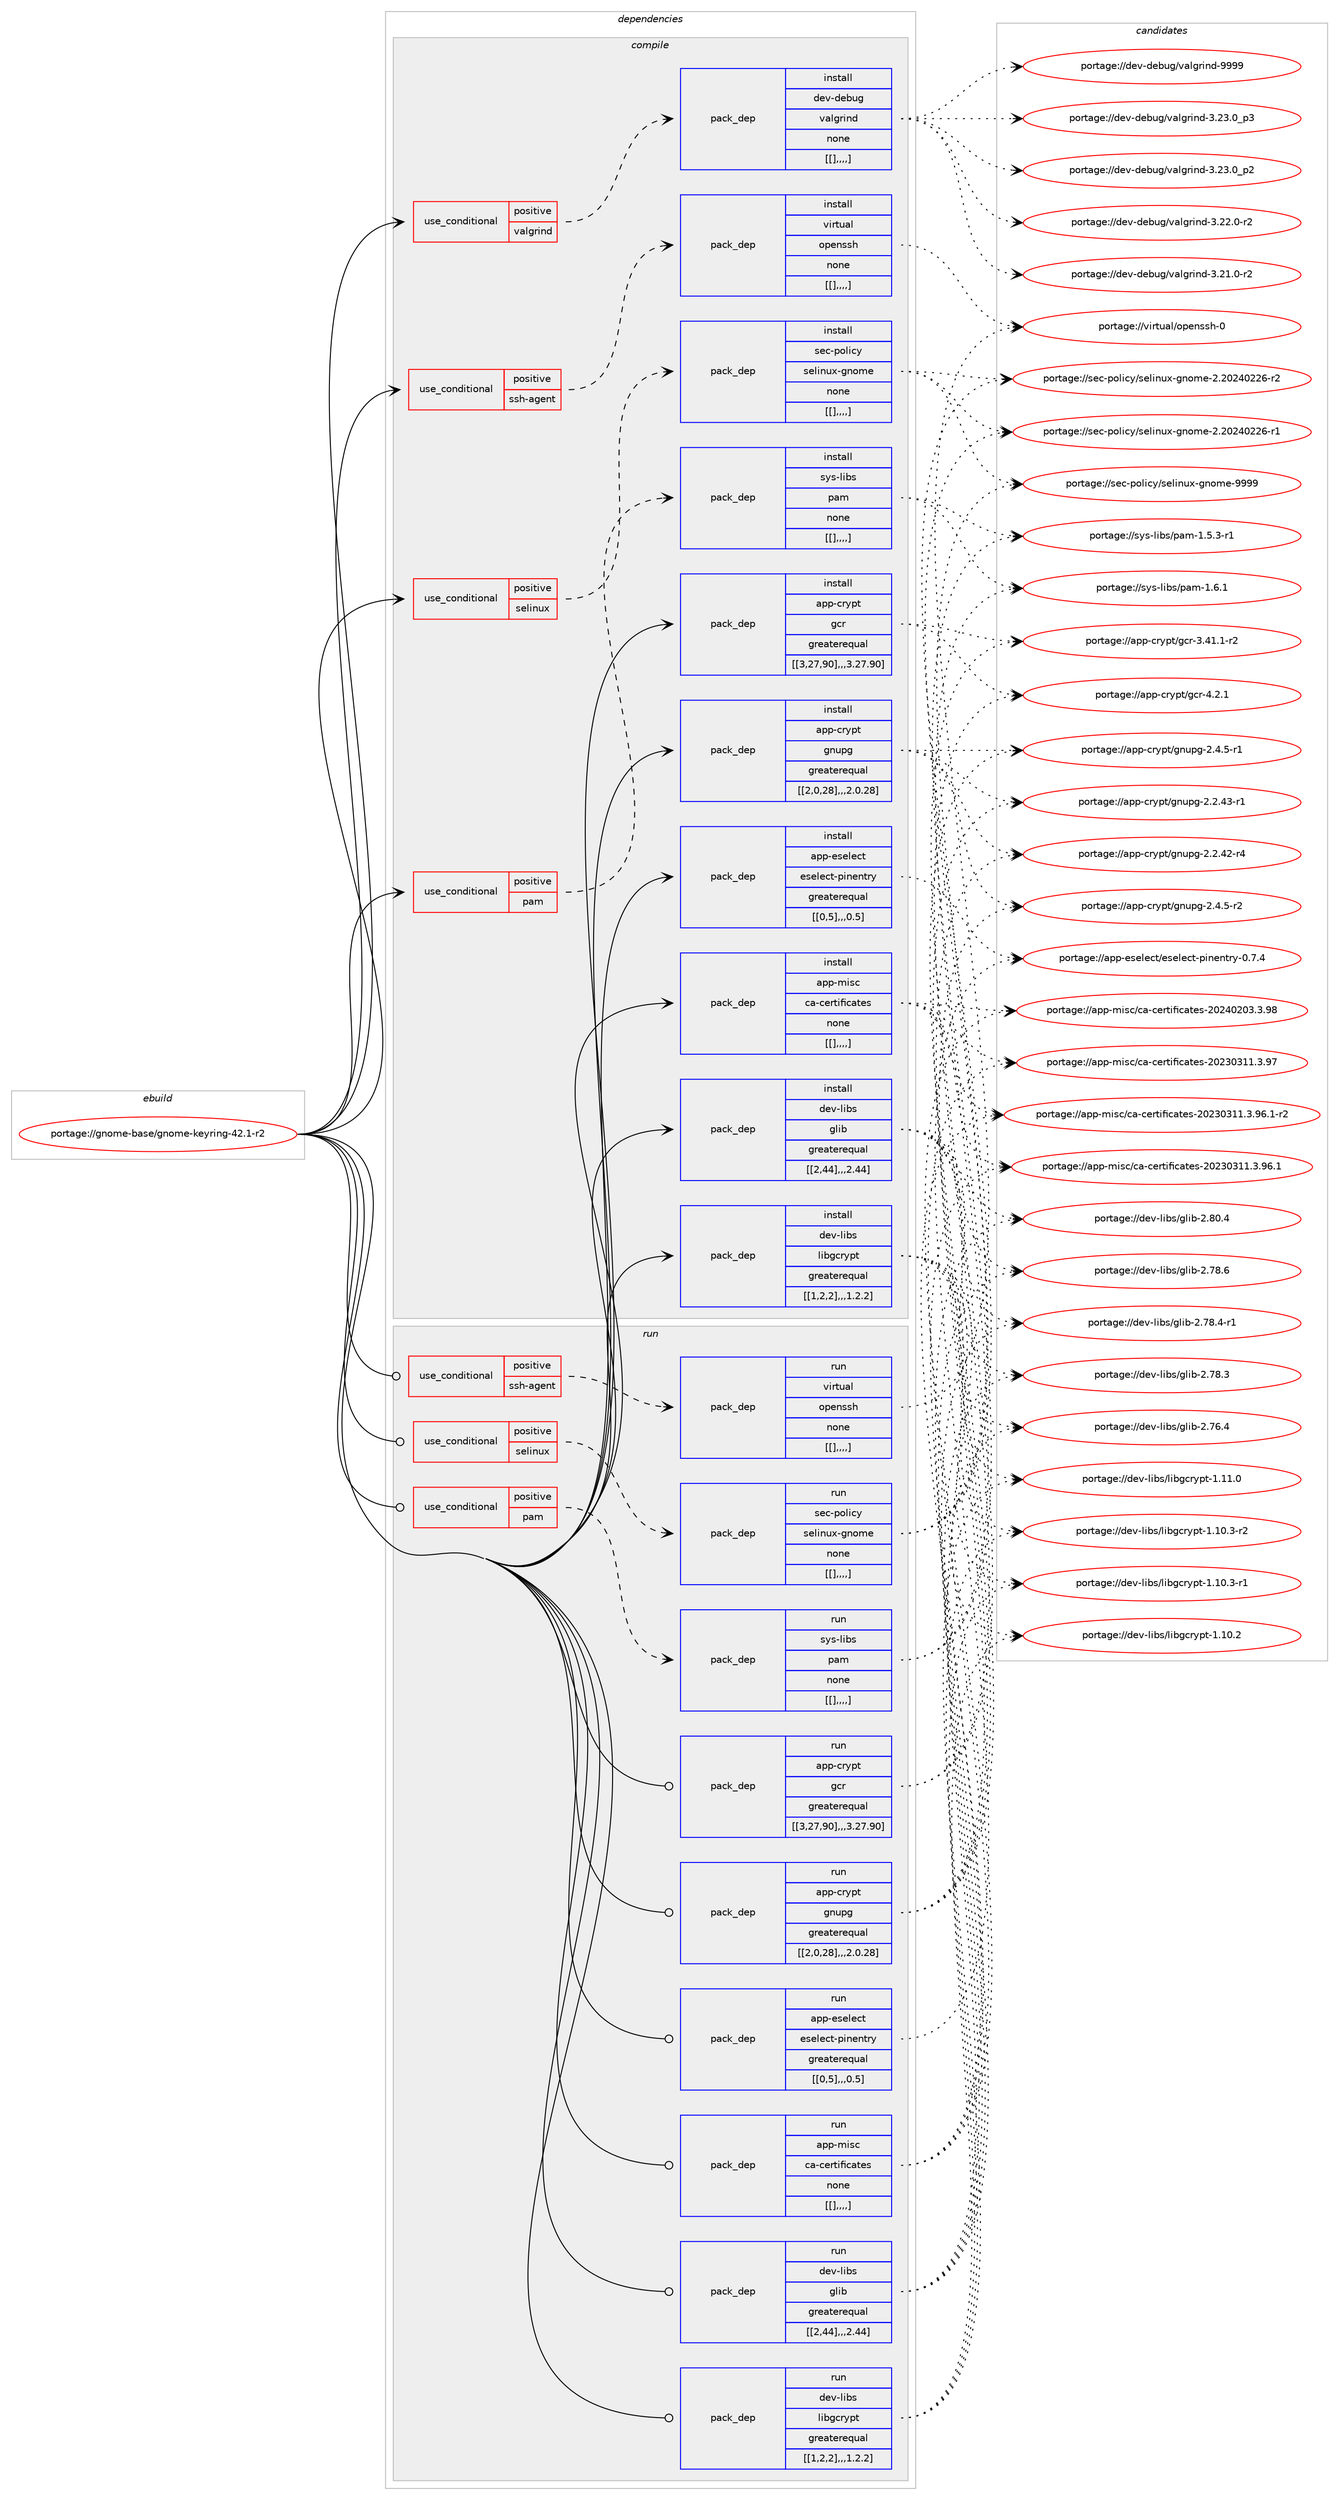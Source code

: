 digraph prolog {

# *************
# Graph options
# *************

newrank=true;
concentrate=true;
compound=true;
graph [rankdir=LR,fontname=Helvetica,fontsize=10,ranksep=1.5];#, ranksep=2.5, nodesep=0.2];
edge  [arrowhead=vee];
node  [fontname=Helvetica,fontsize=10];

# **********
# The ebuild
# **********

subgraph cluster_leftcol {
color=gray;
label=<<i>ebuild</i>>;
id [label="portage://gnome-base/gnome-keyring-42.1-r2", color=red, width=4, href="../gnome-base/gnome-keyring-42.1-r2.svg"];
}

# ****************
# The dependencies
# ****************

subgraph cluster_midcol {
color=gray;
label=<<i>dependencies</i>>;
subgraph cluster_compile {
fillcolor="#eeeeee";
style=filled;
label=<<i>compile</i>>;
subgraph cond66989 {
dependency240958 [label=<<TABLE BORDER="0" CELLBORDER="1" CELLSPACING="0" CELLPADDING="4"><TR><TD ROWSPAN="3" CELLPADDING="10">use_conditional</TD></TR><TR><TD>positive</TD></TR><TR><TD>pam</TD></TR></TABLE>>, shape=none, color=red];
subgraph pack172456 {
dependency240959 [label=<<TABLE BORDER="0" CELLBORDER="1" CELLSPACING="0" CELLPADDING="4" WIDTH="220"><TR><TD ROWSPAN="6" CELLPADDING="30">pack_dep</TD></TR><TR><TD WIDTH="110">install</TD></TR><TR><TD>sys-libs</TD></TR><TR><TD>pam</TD></TR><TR><TD>none</TD></TR><TR><TD>[[],,,,]</TD></TR></TABLE>>, shape=none, color=blue];
}
dependency240958:e -> dependency240959:w [weight=20,style="dashed",arrowhead="vee"];
}
id:e -> dependency240958:w [weight=20,style="solid",arrowhead="vee"];
subgraph cond66990 {
dependency240960 [label=<<TABLE BORDER="0" CELLBORDER="1" CELLSPACING="0" CELLPADDING="4"><TR><TD ROWSPAN="3" CELLPADDING="10">use_conditional</TD></TR><TR><TD>positive</TD></TR><TR><TD>selinux</TD></TR></TABLE>>, shape=none, color=red];
subgraph pack172457 {
dependency240961 [label=<<TABLE BORDER="0" CELLBORDER="1" CELLSPACING="0" CELLPADDING="4" WIDTH="220"><TR><TD ROWSPAN="6" CELLPADDING="30">pack_dep</TD></TR><TR><TD WIDTH="110">install</TD></TR><TR><TD>sec-policy</TD></TR><TR><TD>selinux-gnome</TD></TR><TR><TD>none</TD></TR><TR><TD>[[],,,,]</TD></TR></TABLE>>, shape=none, color=blue];
}
dependency240960:e -> dependency240961:w [weight=20,style="dashed",arrowhead="vee"];
}
id:e -> dependency240960:w [weight=20,style="solid",arrowhead="vee"];
subgraph cond66991 {
dependency240962 [label=<<TABLE BORDER="0" CELLBORDER="1" CELLSPACING="0" CELLPADDING="4"><TR><TD ROWSPAN="3" CELLPADDING="10">use_conditional</TD></TR><TR><TD>positive</TD></TR><TR><TD>ssh-agent</TD></TR></TABLE>>, shape=none, color=red];
subgraph pack172458 {
dependency240963 [label=<<TABLE BORDER="0" CELLBORDER="1" CELLSPACING="0" CELLPADDING="4" WIDTH="220"><TR><TD ROWSPAN="6" CELLPADDING="30">pack_dep</TD></TR><TR><TD WIDTH="110">install</TD></TR><TR><TD>virtual</TD></TR><TR><TD>openssh</TD></TR><TR><TD>none</TD></TR><TR><TD>[[],,,,]</TD></TR></TABLE>>, shape=none, color=blue];
}
dependency240962:e -> dependency240963:w [weight=20,style="dashed",arrowhead="vee"];
}
id:e -> dependency240962:w [weight=20,style="solid",arrowhead="vee"];
subgraph cond66992 {
dependency240964 [label=<<TABLE BORDER="0" CELLBORDER="1" CELLSPACING="0" CELLPADDING="4"><TR><TD ROWSPAN="3" CELLPADDING="10">use_conditional</TD></TR><TR><TD>positive</TD></TR><TR><TD>valgrind</TD></TR></TABLE>>, shape=none, color=red];
subgraph pack172459 {
dependency240965 [label=<<TABLE BORDER="0" CELLBORDER="1" CELLSPACING="0" CELLPADDING="4" WIDTH="220"><TR><TD ROWSPAN="6" CELLPADDING="30">pack_dep</TD></TR><TR><TD WIDTH="110">install</TD></TR><TR><TD>dev-debug</TD></TR><TR><TD>valgrind</TD></TR><TR><TD>none</TD></TR><TR><TD>[[],,,,]</TD></TR></TABLE>>, shape=none, color=blue];
}
dependency240964:e -> dependency240965:w [weight=20,style="dashed",arrowhead="vee"];
}
id:e -> dependency240964:w [weight=20,style="solid",arrowhead="vee"];
subgraph pack172460 {
dependency240966 [label=<<TABLE BORDER="0" CELLBORDER="1" CELLSPACING="0" CELLPADDING="4" WIDTH="220"><TR><TD ROWSPAN="6" CELLPADDING="30">pack_dep</TD></TR><TR><TD WIDTH="110">install</TD></TR><TR><TD>app-crypt</TD></TR><TR><TD>gcr</TD></TR><TR><TD>greaterequal</TD></TR><TR><TD>[[3,27,90],,,3.27.90]</TD></TR></TABLE>>, shape=none, color=blue];
}
id:e -> dependency240966:w [weight=20,style="solid",arrowhead="vee"];
subgraph pack172461 {
dependency240967 [label=<<TABLE BORDER="0" CELLBORDER="1" CELLSPACING="0" CELLPADDING="4" WIDTH="220"><TR><TD ROWSPAN="6" CELLPADDING="30">pack_dep</TD></TR><TR><TD WIDTH="110">install</TD></TR><TR><TD>app-crypt</TD></TR><TR><TD>gnupg</TD></TR><TR><TD>greaterequal</TD></TR><TR><TD>[[2,0,28],,,2.0.28]</TD></TR></TABLE>>, shape=none, color=blue];
}
id:e -> dependency240967:w [weight=20,style="solid",arrowhead="vee"];
subgraph pack172462 {
dependency240968 [label=<<TABLE BORDER="0" CELLBORDER="1" CELLSPACING="0" CELLPADDING="4" WIDTH="220"><TR><TD ROWSPAN="6" CELLPADDING="30">pack_dep</TD></TR><TR><TD WIDTH="110">install</TD></TR><TR><TD>app-eselect</TD></TR><TR><TD>eselect-pinentry</TD></TR><TR><TD>greaterequal</TD></TR><TR><TD>[[0,5],,,0.5]</TD></TR></TABLE>>, shape=none, color=blue];
}
id:e -> dependency240968:w [weight=20,style="solid",arrowhead="vee"];
subgraph pack172463 {
dependency240969 [label=<<TABLE BORDER="0" CELLBORDER="1" CELLSPACING="0" CELLPADDING="4" WIDTH="220"><TR><TD ROWSPAN="6" CELLPADDING="30">pack_dep</TD></TR><TR><TD WIDTH="110">install</TD></TR><TR><TD>app-misc</TD></TR><TR><TD>ca-certificates</TD></TR><TR><TD>none</TD></TR><TR><TD>[[],,,,]</TD></TR></TABLE>>, shape=none, color=blue];
}
id:e -> dependency240969:w [weight=20,style="solid",arrowhead="vee"];
subgraph pack172464 {
dependency240970 [label=<<TABLE BORDER="0" CELLBORDER="1" CELLSPACING="0" CELLPADDING="4" WIDTH="220"><TR><TD ROWSPAN="6" CELLPADDING="30">pack_dep</TD></TR><TR><TD WIDTH="110">install</TD></TR><TR><TD>dev-libs</TD></TR><TR><TD>glib</TD></TR><TR><TD>greaterequal</TD></TR><TR><TD>[[2,44],,,2.44]</TD></TR></TABLE>>, shape=none, color=blue];
}
id:e -> dependency240970:w [weight=20,style="solid",arrowhead="vee"];
subgraph pack172465 {
dependency240971 [label=<<TABLE BORDER="0" CELLBORDER="1" CELLSPACING="0" CELLPADDING="4" WIDTH="220"><TR><TD ROWSPAN="6" CELLPADDING="30">pack_dep</TD></TR><TR><TD WIDTH="110">install</TD></TR><TR><TD>dev-libs</TD></TR><TR><TD>libgcrypt</TD></TR><TR><TD>greaterequal</TD></TR><TR><TD>[[1,2,2],,,1.2.2]</TD></TR></TABLE>>, shape=none, color=blue];
}
id:e -> dependency240971:w [weight=20,style="solid",arrowhead="vee"];
}
subgraph cluster_compileandrun {
fillcolor="#eeeeee";
style=filled;
label=<<i>compile and run</i>>;
}
subgraph cluster_run {
fillcolor="#eeeeee";
style=filled;
label=<<i>run</i>>;
subgraph cond66993 {
dependency240972 [label=<<TABLE BORDER="0" CELLBORDER="1" CELLSPACING="0" CELLPADDING="4"><TR><TD ROWSPAN="3" CELLPADDING="10">use_conditional</TD></TR><TR><TD>positive</TD></TR><TR><TD>pam</TD></TR></TABLE>>, shape=none, color=red];
subgraph pack172466 {
dependency240973 [label=<<TABLE BORDER="0" CELLBORDER="1" CELLSPACING="0" CELLPADDING="4" WIDTH="220"><TR><TD ROWSPAN="6" CELLPADDING="30">pack_dep</TD></TR><TR><TD WIDTH="110">run</TD></TR><TR><TD>sys-libs</TD></TR><TR><TD>pam</TD></TR><TR><TD>none</TD></TR><TR><TD>[[],,,,]</TD></TR></TABLE>>, shape=none, color=blue];
}
dependency240972:e -> dependency240973:w [weight=20,style="dashed",arrowhead="vee"];
}
id:e -> dependency240972:w [weight=20,style="solid",arrowhead="odot"];
subgraph cond66994 {
dependency240974 [label=<<TABLE BORDER="0" CELLBORDER="1" CELLSPACING="0" CELLPADDING="4"><TR><TD ROWSPAN="3" CELLPADDING="10">use_conditional</TD></TR><TR><TD>positive</TD></TR><TR><TD>selinux</TD></TR></TABLE>>, shape=none, color=red];
subgraph pack172467 {
dependency240975 [label=<<TABLE BORDER="0" CELLBORDER="1" CELLSPACING="0" CELLPADDING="4" WIDTH="220"><TR><TD ROWSPAN="6" CELLPADDING="30">pack_dep</TD></TR><TR><TD WIDTH="110">run</TD></TR><TR><TD>sec-policy</TD></TR><TR><TD>selinux-gnome</TD></TR><TR><TD>none</TD></TR><TR><TD>[[],,,,]</TD></TR></TABLE>>, shape=none, color=blue];
}
dependency240974:e -> dependency240975:w [weight=20,style="dashed",arrowhead="vee"];
}
id:e -> dependency240974:w [weight=20,style="solid",arrowhead="odot"];
subgraph cond66995 {
dependency240976 [label=<<TABLE BORDER="0" CELLBORDER="1" CELLSPACING="0" CELLPADDING="4"><TR><TD ROWSPAN="3" CELLPADDING="10">use_conditional</TD></TR><TR><TD>positive</TD></TR><TR><TD>ssh-agent</TD></TR></TABLE>>, shape=none, color=red];
subgraph pack172468 {
dependency240977 [label=<<TABLE BORDER="0" CELLBORDER="1" CELLSPACING="0" CELLPADDING="4" WIDTH="220"><TR><TD ROWSPAN="6" CELLPADDING="30">pack_dep</TD></TR><TR><TD WIDTH="110">run</TD></TR><TR><TD>virtual</TD></TR><TR><TD>openssh</TD></TR><TR><TD>none</TD></TR><TR><TD>[[],,,,]</TD></TR></TABLE>>, shape=none, color=blue];
}
dependency240976:e -> dependency240977:w [weight=20,style="dashed",arrowhead="vee"];
}
id:e -> dependency240976:w [weight=20,style="solid",arrowhead="odot"];
subgraph pack172469 {
dependency240978 [label=<<TABLE BORDER="0" CELLBORDER="1" CELLSPACING="0" CELLPADDING="4" WIDTH="220"><TR><TD ROWSPAN="6" CELLPADDING="30">pack_dep</TD></TR><TR><TD WIDTH="110">run</TD></TR><TR><TD>app-crypt</TD></TR><TR><TD>gcr</TD></TR><TR><TD>greaterequal</TD></TR><TR><TD>[[3,27,90],,,3.27.90]</TD></TR></TABLE>>, shape=none, color=blue];
}
id:e -> dependency240978:w [weight=20,style="solid",arrowhead="odot"];
subgraph pack172470 {
dependency240979 [label=<<TABLE BORDER="0" CELLBORDER="1" CELLSPACING="0" CELLPADDING="4" WIDTH="220"><TR><TD ROWSPAN="6" CELLPADDING="30">pack_dep</TD></TR><TR><TD WIDTH="110">run</TD></TR><TR><TD>app-crypt</TD></TR><TR><TD>gnupg</TD></TR><TR><TD>greaterequal</TD></TR><TR><TD>[[2,0,28],,,2.0.28]</TD></TR></TABLE>>, shape=none, color=blue];
}
id:e -> dependency240979:w [weight=20,style="solid",arrowhead="odot"];
subgraph pack172471 {
dependency240980 [label=<<TABLE BORDER="0" CELLBORDER="1" CELLSPACING="0" CELLPADDING="4" WIDTH="220"><TR><TD ROWSPAN="6" CELLPADDING="30">pack_dep</TD></TR><TR><TD WIDTH="110">run</TD></TR><TR><TD>app-eselect</TD></TR><TR><TD>eselect-pinentry</TD></TR><TR><TD>greaterequal</TD></TR><TR><TD>[[0,5],,,0.5]</TD></TR></TABLE>>, shape=none, color=blue];
}
id:e -> dependency240980:w [weight=20,style="solid",arrowhead="odot"];
subgraph pack172472 {
dependency240981 [label=<<TABLE BORDER="0" CELLBORDER="1" CELLSPACING="0" CELLPADDING="4" WIDTH="220"><TR><TD ROWSPAN="6" CELLPADDING="30">pack_dep</TD></TR><TR><TD WIDTH="110">run</TD></TR><TR><TD>app-misc</TD></TR><TR><TD>ca-certificates</TD></TR><TR><TD>none</TD></TR><TR><TD>[[],,,,]</TD></TR></TABLE>>, shape=none, color=blue];
}
id:e -> dependency240981:w [weight=20,style="solid",arrowhead="odot"];
subgraph pack172473 {
dependency240982 [label=<<TABLE BORDER="0" CELLBORDER="1" CELLSPACING="0" CELLPADDING="4" WIDTH="220"><TR><TD ROWSPAN="6" CELLPADDING="30">pack_dep</TD></TR><TR><TD WIDTH="110">run</TD></TR><TR><TD>dev-libs</TD></TR><TR><TD>glib</TD></TR><TR><TD>greaterequal</TD></TR><TR><TD>[[2,44],,,2.44]</TD></TR></TABLE>>, shape=none, color=blue];
}
id:e -> dependency240982:w [weight=20,style="solid",arrowhead="odot"];
subgraph pack172474 {
dependency240983 [label=<<TABLE BORDER="0" CELLBORDER="1" CELLSPACING="0" CELLPADDING="4" WIDTH="220"><TR><TD ROWSPAN="6" CELLPADDING="30">pack_dep</TD></TR><TR><TD WIDTH="110">run</TD></TR><TR><TD>dev-libs</TD></TR><TR><TD>libgcrypt</TD></TR><TR><TD>greaterequal</TD></TR><TR><TD>[[1,2,2],,,1.2.2]</TD></TR></TABLE>>, shape=none, color=blue];
}
id:e -> dependency240983:w [weight=20,style="solid",arrowhead="odot"];
}
}

# **************
# The candidates
# **************

subgraph cluster_choices {
rank=same;
color=gray;
label=<<i>candidates</i>>;

subgraph choice172456 {
color=black;
nodesep=1;
choice11512111545108105981154711297109454946544649 [label="portage://sys-libs/pam-1.6.1", color=red, width=4,href="../sys-libs/pam-1.6.1.svg"];
choice115121115451081059811547112971094549465346514511449 [label="portage://sys-libs/pam-1.5.3-r1", color=red, width=4,href="../sys-libs/pam-1.5.3-r1.svg"];
dependency240959:e -> choice11512111545108105981154711297109454946544649:w [style=dotted,weight="100"];
dependency240959:e -> choice115121115451081059811547112971094549465346514511449:w [style=dotted,weight="100"];
}
subgraph choice172457 {
color=black;
nodesep=1;
choice11510199451121111081059912147115101108105110117120451031101111091014557575757 [label="portage://sec-policy/selinux-gnome-9999", color=red, width=4,href="../sec-policy/selinux-gnome-9999.svg"];
choice115101994511211110810599121471151011081051101171204510311011110910145504650485052485050544511450 [label="portage://sec-policy/selinux-gnome-2.20240226-r2", color=red, width=4,href="../sec-policy/selinux-gnome-2.20240226-r2.svg"];
choice115101994511211110810599121471151011081051101171204510311011110910145504650485052485050544511449 [label="portage://sec-policy/selinux-gnome-2.20240226-r1", color=red, width=4,href="../sec-policy/selinux-gnome-2.20240226-r1.svg"];
dependency240961:e -> choice11510199451121111081059912147115101108105110117120451031101111091014557575757:w [style=dotted,weight="100"];
dependency240961:e -> choice115101994511211110810599121471151011081051101171204510311011110910145504650485052485050544511450:w [style=dotted,weight="100"];
dependency240961:e -> choice115101994511211110810599121471151011081051101171204510311011110910145504650485052485050544511449:w [style=dotted,weight="100"];
}
subgraph choice172458 {
color=black;
nodesep=1;
choice11810511411611797108471111121011101151151044548 [label="portage://virtual/openssh-0", color=red, width=4,href="../virtual/openssh-0.svg"];
dependency240963:e -> choice11810511411611797108471111121011101151151044548:w [style=dotted,weight="100"];
}
subgraph choice172459 {
color=black;
nodesep=1;
choice100101118451001019811710347118971081031141051101004557575757 [label="portage://dev-debug/valgrind-9999", color=red, width=4,href="../dev-debug/valgrind-9999.svg"];
choice10010111845100101981171034711897108103114105110100455146505146489511251 [label="portage://dev-debug/valgrind-3.23.0_p3", color=red, width=4,href="../dev-debug/valgrind-3.23.0_p3.svg"];
choice10010111845100101981171034711897108103114105110100455146505146489511250 [label="portage://dev-debug/valgrind-3.23.0_p2", color=red, width=4,href="../dev-debug/valgrind-3.23.0_p2.svg"];
choice10010111845100101981171034711897108103114105110100455146505046484511450 [label="portage://dev-debug/valgrind-3.22.0-r2", color=red, width=4,href="../dev-debug/valgrind-3.22.0-r2.svg"];
choice10010111845100101981171034711897108103114105110100455146504946484511450 [label="portage://dev-debug/valgrind-3.21.0-r2", color=red, width=4,href="../dev-debug/valgrind-3.21.0-r2.svg"];
dependency240965:e -> choice100101118451001019811710347118971081031141051101004557575757:w [style=dotted,weight="100"];
dependency240965:e -> choice10010111845100101981171034711897108103114105110100455146505146489511251:w [style=dotted,weight="100"];
dependency240965:e -> choice10010111845100101981171034711897108103114105110100455146505146489511250:w [style=dotted,weight="100"];
dependency240965:e -> choice10010111845100101981171034711897108103114105110100455146505046484511450:w [style=dotted,weight="100"];
dependency240965:e -> choice10010111845100101981171034711897108103114105110100455146504946484511450:w [style=dotted,weight="100"];
}
subgraph choice172460 {
color=black;
nodesep=1;
choice9711211245991141211121164710399114455246504649 [label="portage://app-crypt/gcr-4.2.1", color=red, width=4,href="../app-crypt/gcr-4.2.1.svg"];
choice9711211245991141211121164710399114455146524946494511450 [label="portage://app-crypt/gcr-3.41.1-r2", color=red, width=4,href="../app-crypt/gcr-3.41.1-r2.svg"];
dependency240966:e -> choice9711211245991141211121164710399114455246504649:w [style=dotted,weight="100"];
dependency240966:e -> choice9711211245991141211121164710399114455146524946494511450:w [style=dotted,weight="100"];
}
subgraph choice172461 {
color=black;
nodesep=1;
choice971121124599114121112116471031101171121034550465246534511450 [label="portage://app-crypt/gnupg-2.4.5-r2", color=red, width=4,href="../app-crypt/gnupg-2.4.5-r2.svg"];
choice971121124599114121112116471031101171121034550465246534511449 [label="portage://app-crypt/gnupg-2.4.5-r1", color=red, width=4,href="../app-crypt/gnupg-2.4.5-r1.svg"];
choice97112112459911412111211647103110117112103455046504652514511449 [label="portage://app-crypt/gnupg-2.2.43-r1", color=red, width=4,href="../app-crypt/gnupg-2.2.43-r1.svg"];
choice97112112459911412111211647103110117112103455046504652504511452 [label="portage://app-crypt/gnupg-2.2.42-r4", color=red, width=4,href="../app-crypt/gnupg-2.2.42-r4.svg"];
dependency240967:e -> choice971121124599114121112116471031101171121034550465246534511450:w [style=dotted,weight="100"];
dependency240967:e -> choice971121124599114121112116471031101171121034550465246534511449:w [style=dotted,weight="100"];
dependency240967:e -> choice97112112459911412111211647103110117112103455046504652514511449:w [style=dotted,weight="100"];
dependency240967:e -> choice97112112459911412111211647103110117112103455046504652504511452:w [style=dotted,weight="100"];
}
subgraph choice172462 {
color=black;
nodesep=1;
choice971121124510111510110810199116471011151011081019911645112105110101110116114121454846554652 [label="portage://app-eselect/eselect-pinentry-0.7.4", color=red, width=4,href="../app-eselect/eselect-pinentry-0.7.4.svg"];
dependency240968:e -> choice971121124510111510110810199116471011151011081019911645112105110101110116114121454846554652:w [style=dotted,weight="100"];
}
subgraph choice172463 {
color=black;
nodesep=1;
choice971121124510910511599479997459910111411610510210599971161011154550485052485048514651465756 [label="portage://app-misc/ca-certificates-20240203.3.98", color=red, width=4,href="../app-misc/ca-certificates-20240203.3.98.svg"];
choice971121124510910511599479997459910111411610510210599971161011154550485051485149494651465755 [label="portage://app-misc/ca-certificates-20230311.3.97", color=red, width=4,href="../app-misc/ca-certificates-20230311.3.97.svg"];
choice97112112451091051159947999745991011141161051021059997116101115455048505148514949465146575446494511450 [label="portage://app-misc/ca-certificates-20230311.3.96.1-r2", color=red, width=4,href="../app-misc/ca-certificates-20230311.3.96.1-r2.svg"];
choice9711211245109105115994799974599101114116105102105999711610111545504850514851494946514657544649 [label="portage://app-misc/ca-certificates-20230311.3.96.1", color=red, width=4,href="../app-misc/ca-certificates-20230311.3.96.1.svg"];
dependency240969:e -> choice971121124510910511599479997459910111411610510210599971161011154550485052485048514651465756:w [style=dotted,weight="100"];
dependency240969:e -> choice971121124510910511599479997459910111411610510210599971161011154550485051485149494651465755:w [style=dotted,weight="100"];
dependency240969:e -> choice97112112451091051159947999745991011141161051021059997116101115455048505148514949465146575446494511450:w [style=dotted,weight="100"];
dependency240969:e -> choice9711211245109105115994799974599101114116105102105999711610111545504850514851494946514657544649:w [style=dotted,weight="100"];
}
subgraph choice172464 {
color=black;
nodesep=1;
choice1001011184510810598115471031081059845504656484652 [label="portage://dev-libs/glib-2.80.4", color=red, width=4,href="../dev-libs/glib-2.80.4.svg"];
choice1001011184510810598115471031081059845504655564654 [label="portage://dev-libs/glib-2.78.6", color=red, width=4,href="../dev-libs/glib-2.78.6.svg"];
choice10010111845108105981154710310810598455046555646524511449 [label="portage://dev-libs/glib-2.78.4-r1", color=red, width=4,href="../dev-libs/glib-2.78.4-r1.svg"];
choice1001011184510810598115471031081059845504655564651 [label="portage://dev-libs/glib-2.78.3", color=red, width=4,href="../dev-libs/glib-2.78.3.svg"];
choice1001011184510810598115471031081059845504655544652 [label="portage://dev-libs/glib-2.76.4", color=red, width=4,href="../dev-libs/glib-2.76.4.svg"];
dependency240970:e -> choice1001011184510810598115471031081059845504656484652:w [style=dotted,weight="100"];
dependency240970:e -> choice1001011184510810598115471031081059845504655564654:w [style=dotted,weight="100"];
dependency240970:e -> choice10010111845108105981154710310810598455046555646524511449:w [style=dotted,weight="100"];
dependency240970:e -> choice1001011184510810598115471031081059845504655564651:w [style=dotted,weight="100"];
dependency240970:e -> choice1001011184510810598115471031081059845504655544652:w [style=dotted,weight="100"];
}
subgraph choice172465 {
color=black;
nodesep=1;
choice100101118451081059811547108105981039911412111211645494649494648 [label="portage://dev-libs/libgcrypt-1.11.0", color=red, width=4,href="../dev-libs/libgcrypt-1.11.0.svg"];
choice1001011184510810598115471081059810399114121112116454946494846514511450 [label="portage://dev-libs/libgcrypt-1.10.3-r2", color=red, width=4,href="../dev-libs/libgcrypt-1.10.3-r2.svg"];
choice1001011184510810598115471081059810399114121112116454946494846514511449 [label="portage://dev-libs/libgcrypt-1.10.3-r1", color=red, width=4,href="../dev-libs/libgcrypt-1.10.3-r1.svg"];
choice100101118451081059811547108105981039911412111211645494649484650 [label="portage://dev-libs/libgcrypt-1.10.2", color=red, width=4,href="../dev-libs/libgcrypt-1.10.2.svg"];
dependency240971:e -> choice100101118451081059811547108105981039911412111211645494649494648:w [style=dotted,weight="100"];
dependency240971:e -> choice1001011184510810598115471081059810399114121112116454946494846514511450:w [style=dotted,weight="100"];
dependency240971:e -> choice1001011184510810598115471081059810399114121112116454946494846514511449:w [style=dotted,weight="100"];
dependency240971:e -> choice100101118451081059811547108105981039911412111211645494649484650:w [style=dotted,weight="100"];
}
subgraph choice172466 {
color=black;
nodesep=1;
choice11512111545108105981154711297109454946544649 [label="portage://sys-libs/pam-1.6.1", color=red, width=4,href="../sys-libs/pam-1.6.1.svg"];
choice115121115451081059811547112971094549465346514511449 [label="portage://sys-libs/pam-1.5.3-r1", color=red, width=4,href="../sys-libs/pam-1.5.3-r1.svg"];
dependency240973:e -> choice11512111545108105981154711297109454946544649:w [style=dotted,weight="100"];
dependency240973:e -> choice115121115451081059811547112971094549465346514511449:w [style=dotted,weight="100"];
}
subgraph choice172467 {
color=black;
nodesep=1;
choice11510199451121111081059912147115101108105110117120451031101111091014557575757 [label="portage://sec-policy/selinux-gnome-9999", color=red, width=4,href="../sec-policy/selinux-gnome-9999.svg"];
choice115101994511211110810599121471151011081051101171204510311011110910145504650485052485050544511450 [label="portage://sec-policy/selinux-gnome-2.20240226-r2", color=red, width=4,href="../sec-policy/selinux-gnome-2.20240226-r2.svg"];
choice115101994511211110810599121471151011081051101171204510311011110910145504650485052485050544511449 [label="portage://sec-policy/selinux-gnome-2.20240226-r1", color=red, width=4,href="../sec-policy/selinux-gnome-2.20240226-r1.svg"];
dependency240975:e -> choice11510199451121111081059912147115101108105110117120451031101111091014557575757:w [style=dotted,weight="100"];
dependency240975:e -> choice115101994511211110810599121471151011081051101171204510311011110910145504650485052485050544511450:w [style=dotted,weight="100"];
dependency240975:e -> choice115101994511211110810599121471151011081051101171204510311011110910145504650485052485050544511449:w [style=dotted,weight="100"];
}
subgraph choice172468 {
color=black;
nodesep=1;
choice11810511411611797108471111121011101151151044548 [label="portage://virtual/openssh-0", color=red, width=4,href="../virtual/openssh-0.svg"];
dependency240977:e -> choice11810511411611797108471111121011101151151044548:w [style=dotted,weight="100"];
}
subgraph choice172469 {
color=black;
nodesep=1;
choice9711211245991141211121164710399114455246504649 [label="portage://app-crypt/gcr-4.2.1", color=red, width=4,href="../app-crypt/gcr-4.2.1.svg"];
choice9711211245991141211121164710399114455146524946494511450 [label="portage://app-crypt/gcr-3.41.1-r2", color=red, width=4,href="../app-crypt/gcr-3.41.1-r2.svg"];
dependency240978:e -> choice9711211245991141211121164710399114455246504649:w [style=dotted,weight="100"];
dependency240978:e -> choice9711211245991141211121164710399114455146524946494511450:w [style=dotted,weight="100"];
}
subgraph choice172470 {
color=black;
nodesep=1;
choice971121124599114121112116471031101171121034550465246534511450 [label="portage://app-crypt/gnupg-2.4.5-r2", color=red, width=4,href="../app-crypt/gnupg-2.4.5-r2.svg"];
choice971121124599114121112116471031101171121034550465246534511449 [label="portage://app-crypt/gnupg-2.4.5-r1", color=red, width=4,href="../app-crypt/gnupg-2.4.5-r1.svg"];
choice97112112459911412111211647103110117112103455046504652514511449 [label="portage://app-crypt/gnupg-2.2.43-r1", color=red, width=4,href="../app-crypt/gnupg-2.2.43-r1.svg"];
choice97112112459911412111211647103110117112103455046504652504511452 [label="portage://app-crypt/gnupg-2.2.42-r4", color=red, width=4,href="../app-crypt/gnupg-2.2.42-r4.svg"];
dependency240979:e -> choice971121124599114121112116471031101171121034550465246534511450:w [style=dotted,weight="100"];
dependency240979:e -> choice971121124599114121112116471031101171121034550465246534511449:w [style=dotted,weight="100"];
dependency240979:e -> choice97112112459911412111211647103110117112103455046504652514511449:w [style=dotted,weight="100"];
dependency240979:e -> choice97112112459911412111211647103110117112103455046504652504511452:w [style=dotted,weight="100"];
}
subgraph choice172471 {
color=black;
nodesep=1;
choice971121124510111510110810199116471011151011081019911645112105110101110116114121454846554652 [label="portage://app-eselect/eselect-pinentry-0.7.4", color=red, width=4,href="../app-eselect/eselect-pinentry-0.7.4.svg"];
dependency240980:e -> choice971121124510111510110810199116471011151011081019911645112105110101110116114121454846554652:w [style=dotted,weight="100"];
}
subgraph choice172472 {
color=black;
nodesep=1;
choice971121124510910511599479997459910111411610510210599971161011154550485052485048514651465756 [label="portage://app-misc/ca-certificates-20240203.3.98", color=red, width=4,href="../app-misc/ca-certificates-20240203.3.98.svg"];
choice971121124510910511599479997459910111411610510210599971161011154550485051485149494651465755 [label="portage://app-misc/ca-certificates-20230311.3.97", color=red, width=4,href="../app-misc/ca-certificates-20230311.3.97.svg"];
choice97112112451091051159947999745991011141161051021059997116101115455048505148514949465146575446494511450 [label="portage://app-misc/ca-certificates-20230311.3.96.1-r2", color=red, width=4,href="../app-misc/ca-certificates-20230311.3.96.1-r2.svg"];
choice9711211245109105115994799974599101114116105102105999711610111545504850514851494946514657544649 [label="portage://app-misc/ca-certificates-20230311.3.96.1", color=red, width=4,href="../app-misc/ca-certificates-20230311.3.96.1.svg"];
dependency240981:e -> choice971121124510910511599479997459910111411610510210599971161011154550485052485048514651465756:w [style=dotted,weight="100"];
dependency240981:e -> choice971121124510910511599479997459910111411610510210599971161011154550485051485149494651465755:w [style=dotted,weight="100"];
dependency240981:e -> choice97112112451091051159947999745991011141161051021059997116101115455048505148514949465146575446494511450:w [style=dotted,weight="100"];
dependency240981:e -> choice9711211245109105115994799974599101114116105102105999711610111545504850514851494946514657544649:w [style=dotted,weight="100"];
}
subgraph choice172473 {
color=black;
nodesep=1;
choice1001011184510810598115471031081059845504656484652 [label="portage://dev-libs/glib-2.80.4", color=red, width=4,href="../dev-libs/glib-2.80.4.svg"];
choice1001011184510810598115471031081059845504655564654 [label="portage://dev-libs/glib-2.78.6", color=red, width=4,href="../dev-libs/glib-2.78.6.svg"];
choice10010111845108105981154710310810598455046555646524511449 [label="portage://dev-libs/glib-2.78.4-r1", color=red, width=4,href="../dev-libs/glib-2.78.4-r1.svg"];
choice1001011184510810598115471031081059845504655564651 [label="portage://dev-libs/glib-2.78.3", color=red, width=4,href="../dev-libs/glib-2.78.3.svg"];
choice1001011184510810598115471031081059845504655544652 [label="portage://dev-libs/glib-2.76.4", color=red, width=4,href="../dev-libs/glib-2.76.4.svg"];
dependency240982:e -> choice1001011184510810598115471031081059845504656484652:w [style=dotted,weight="100"];
dependency240982:e -> choice1001011184510810598115471031081059845504655564654:w [style=dotted,weight="100"];
dependency240982:e -> choice10010111845108105981154710310810598455046555646524511449:w [style=dotted,weight="100"];
dependency240982:e -> choice1001011184510810598115471031081059845504655564651:w [style=dotted,weight="100"];
dependency240982:e -> choice1001011184510810598115471031081059845504655544652:w [style=dotted,weight="100"];
}
subgraph choice172474 {
color=black;
nodesep=1;
choice100101118451081059811547108105981039911412111211645494649494648 [label="portage://dev-libs/libgcrypt-1.11.0", color=red, width=4,href="../dev-libs/libgcrypt-1.11.0.svg"];
choice1001011184510810598115471081059810399114121112116454946494846514511450 [label="portage://dev-libs/libgcrypt-1.10.3-r2", color=red, width=4,href="../dev-libs/libgcrypt-1.10.3-r2.svg"];
choice1001011184510810598115471081059810399114121112116454946494846514511449 [label="portage://dev-libs/libgcrypt-1.10.3-r1", color=red, width=4,href="../dev-libs/libgcrypt-1.10.3-r1.svg"];
choice100101118451081059811547108105981039911412111211645494649484650 [label="portage://dev-libs/libgcrypt-1.10.2", color=red, width=4,href="../dev-libs/libgcrypt-1.10.2.svg"];
dependency240983:e -> choice100101118451081059811547108105981039911412111211645494649494648:w [style=dotted,weight="100"];
dependency240983:e -> choice1001011184510810598115471081059810399114121112116454946494846514511450:w [style=dotted,weight="100"];
dependency240983:e -> choice1001011184510810598115471081059810399114121112116454946494846514511449:w [style=dotted,weight="100"];
dependency240983:e -> choice100101118451081059811547108105981039911412111211645494649484650:w [style=dotted,weight="100"];
}
}

}
